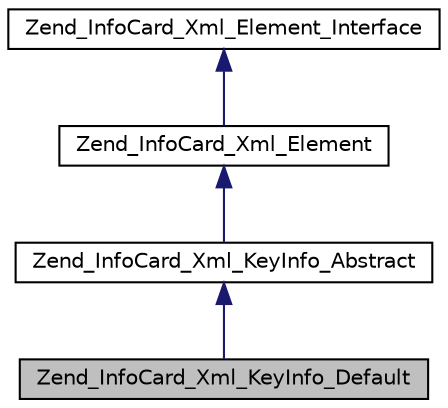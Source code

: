 digraph G
{
  edge [fontname="Helvetica",fontsize="10",labelfontname="Helvetica",labelfontsize="10"];
  node [fontname="Helvetica",fontsize="10",shape=record];
  Node1 [label="Zend_InfoCard_Xml_KeyInfo_Default",height=0.2,width=0.4,color="black", fillcolor="grey75", style="filled" fontcolor="black"];
  Node2 -> Node1 [dir="back",color="midnightblue",fontsize="10",style="solid",fontname="Helvetica"];
  Node2 [label="Zend_InfoCard_Xml_KeyInfo_Abstract",height=0.2,width=0.4,color="black", fillcolor="white", style="filled",URL="$class_zend___info_card___xml___key_info___abstract.html"];
  Node3 -> Node2 [dir="back",color="midnightblue",fontsize="10",style="solid",fontname="Helvetica"];
  Node3 [label="Zend_InfoCard_Xml_Element",height=0.2,width=0.4,color="black", fillcolor="white", style="filled",URL="$class_zend___info_card___xml___element.html"];
  Node4 -> Node3 [dir="back",color="midnightblue",fontsize="10",style="solid",fontname="Helvetica"];
  Node4 [label="Zend_InfoCard_Xml_Element_Interface",height=0.2,width=0.4,color="black", fillcolor="white", style="filled",URL="$interface_zend___info_card___xml___element___interface.html"];
}
